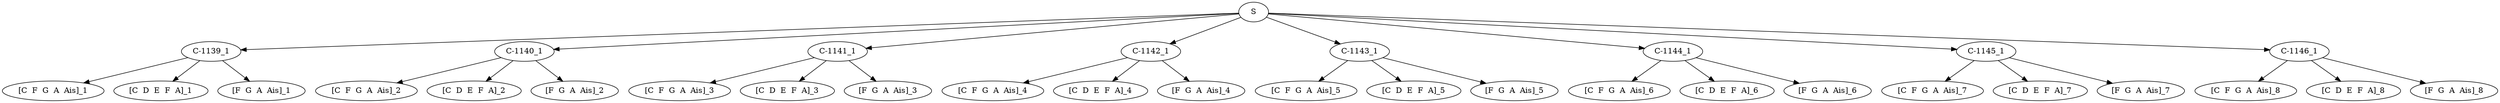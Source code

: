 digraph sample{
"S" -> "C-1139_1";
"C-1139_1" -> "[C  F  G  A  Ais]_1";
"C-1139_1" -> "[C  D  E  F  A]_1";
"C-1139_1" -> "[F  G  A  Ais]_1";
"S" -> "C-1140_1";
"C-1140_1" -> "[C  F  G  A  Ais]_2";
"C-1140_1" -> "[C  D  E  F  A]_2";
"C-1140_1" -> "[F  G  A  Ais]_2";
"S" -> "C-1141_1";
"C-1141_1" -> "[C  F  G  A  Ais]_3";
"C-1141_1" -> "[C  D  E  F  A]_3";
"C-1141_1" -> "[F  G  A  Ais]_3";
"S" -> "C-1142_1";
"C-1142_1" -> "[C  F  G  A  Ais]_4";
"C-1142_1" -> "[C  D  E  F  A]_4";
"C-1142_1" -> "[F  G  A  Ais]_4";
"S" -> "C-1143_1";
"C-1143_1" -> "[C  F  G  A  Ais]_5";
"C-1143_1" -> "[C  D  E  F  A]_5";
"C-1143_1" -> "[F  G  A  Ais]_5";
"S" -> "C-1144_1";
"C-1144_1" -> "[C  F  G  A  Ais]_6";
"C-1144_1" -> "[C  D  E  F  A]_6";
"C-1144_1" -> "[F  G  A  Ais]_6";
"S" -> "C-1145_1";
"C-1145_1" -> "[C  F  G  A  Ais]_7";
"C-1145_1" -> "[C  D  E  F  A]_7";
"C-1145_1" -> "[F  G  A  Ais]_7";
"S" -> "C-1146_1";
"C-1146_1" -> "[C  F  G  A  Ais]_8";
"C-1146_1" -> "[C  D  E  F  A]_8";
"C-1146_1" -> "[F  G  A  Ais]_8";

{rank = min; "S";}
{rank = same; "C-1139_1"; "C-1140_1"; "C-1141_1"; "C-1142_1"; "C-1143_1"; "C-1144_1"; "C-1145_1"; "C-1146_1";}
{rank = same; "[C  D  E  F  A]_1"; "[C  D  E  F  A]_2"; "[C  D  E  F  A]_3"; "[C  D  E  F  A]_4"; "[C  D  E  F  A]_5"; "[C  D  E  F  A]_6"; "[C  D  E  F  A]_7"; "[C  D  E  F  A]_8"; "[C  F  G  A  Ais]_1"; "[C  F  G  A  Ais]_2"; "[C  F  G  A  Ais]_3"; "[C  F  G  A  Ais]_4"; "[C  F  G  A  Ais]_5"; "[C  F  G  A  Ais]_6"; "[C  F  G  A  Ais]_7"; "[C  F  G  A  Ais]_8"; "[F  G  A  Ais]_1"; "[F  G  A  Ais]_2"; "[F  G  A  Ais]_3"; "[F  G  A  Ais]_4"; "[F  G  A  Ais]_5"; "[F  G  A  Ais]_6"; "[F  G  A  Ais]_7"; "[F  G  A  Ais]_8";}
}